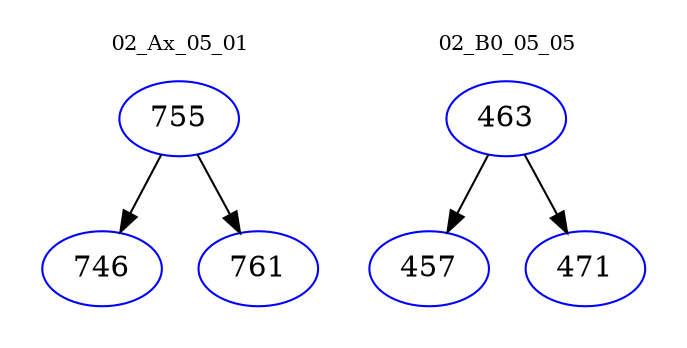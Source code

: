 digraph{
subgraph cluster_0 {
color = white
label = "02_Ax_05_01";
fontsize=10;
T0_755 [label="755", color="blue"]
T0_755 -> T0_746 [color="black"]
T0_746 [label="746", color="blue"]
T0_755 -> T0_761 [color="black"]
T0_761 [label="761", color="blue"]
}
subgraph cluster_1 {
color = white
label = "02_B0_05_05";
fontsize=10;
T1_463 [label="463", color="blue"]
T1_463 -> T1_457 [color="black"]
T1_457 [label="457", color="blue"]
T1_463 -> T1_471 [color="black"]
T1_471 [label="471", color="blue"]
}
}
